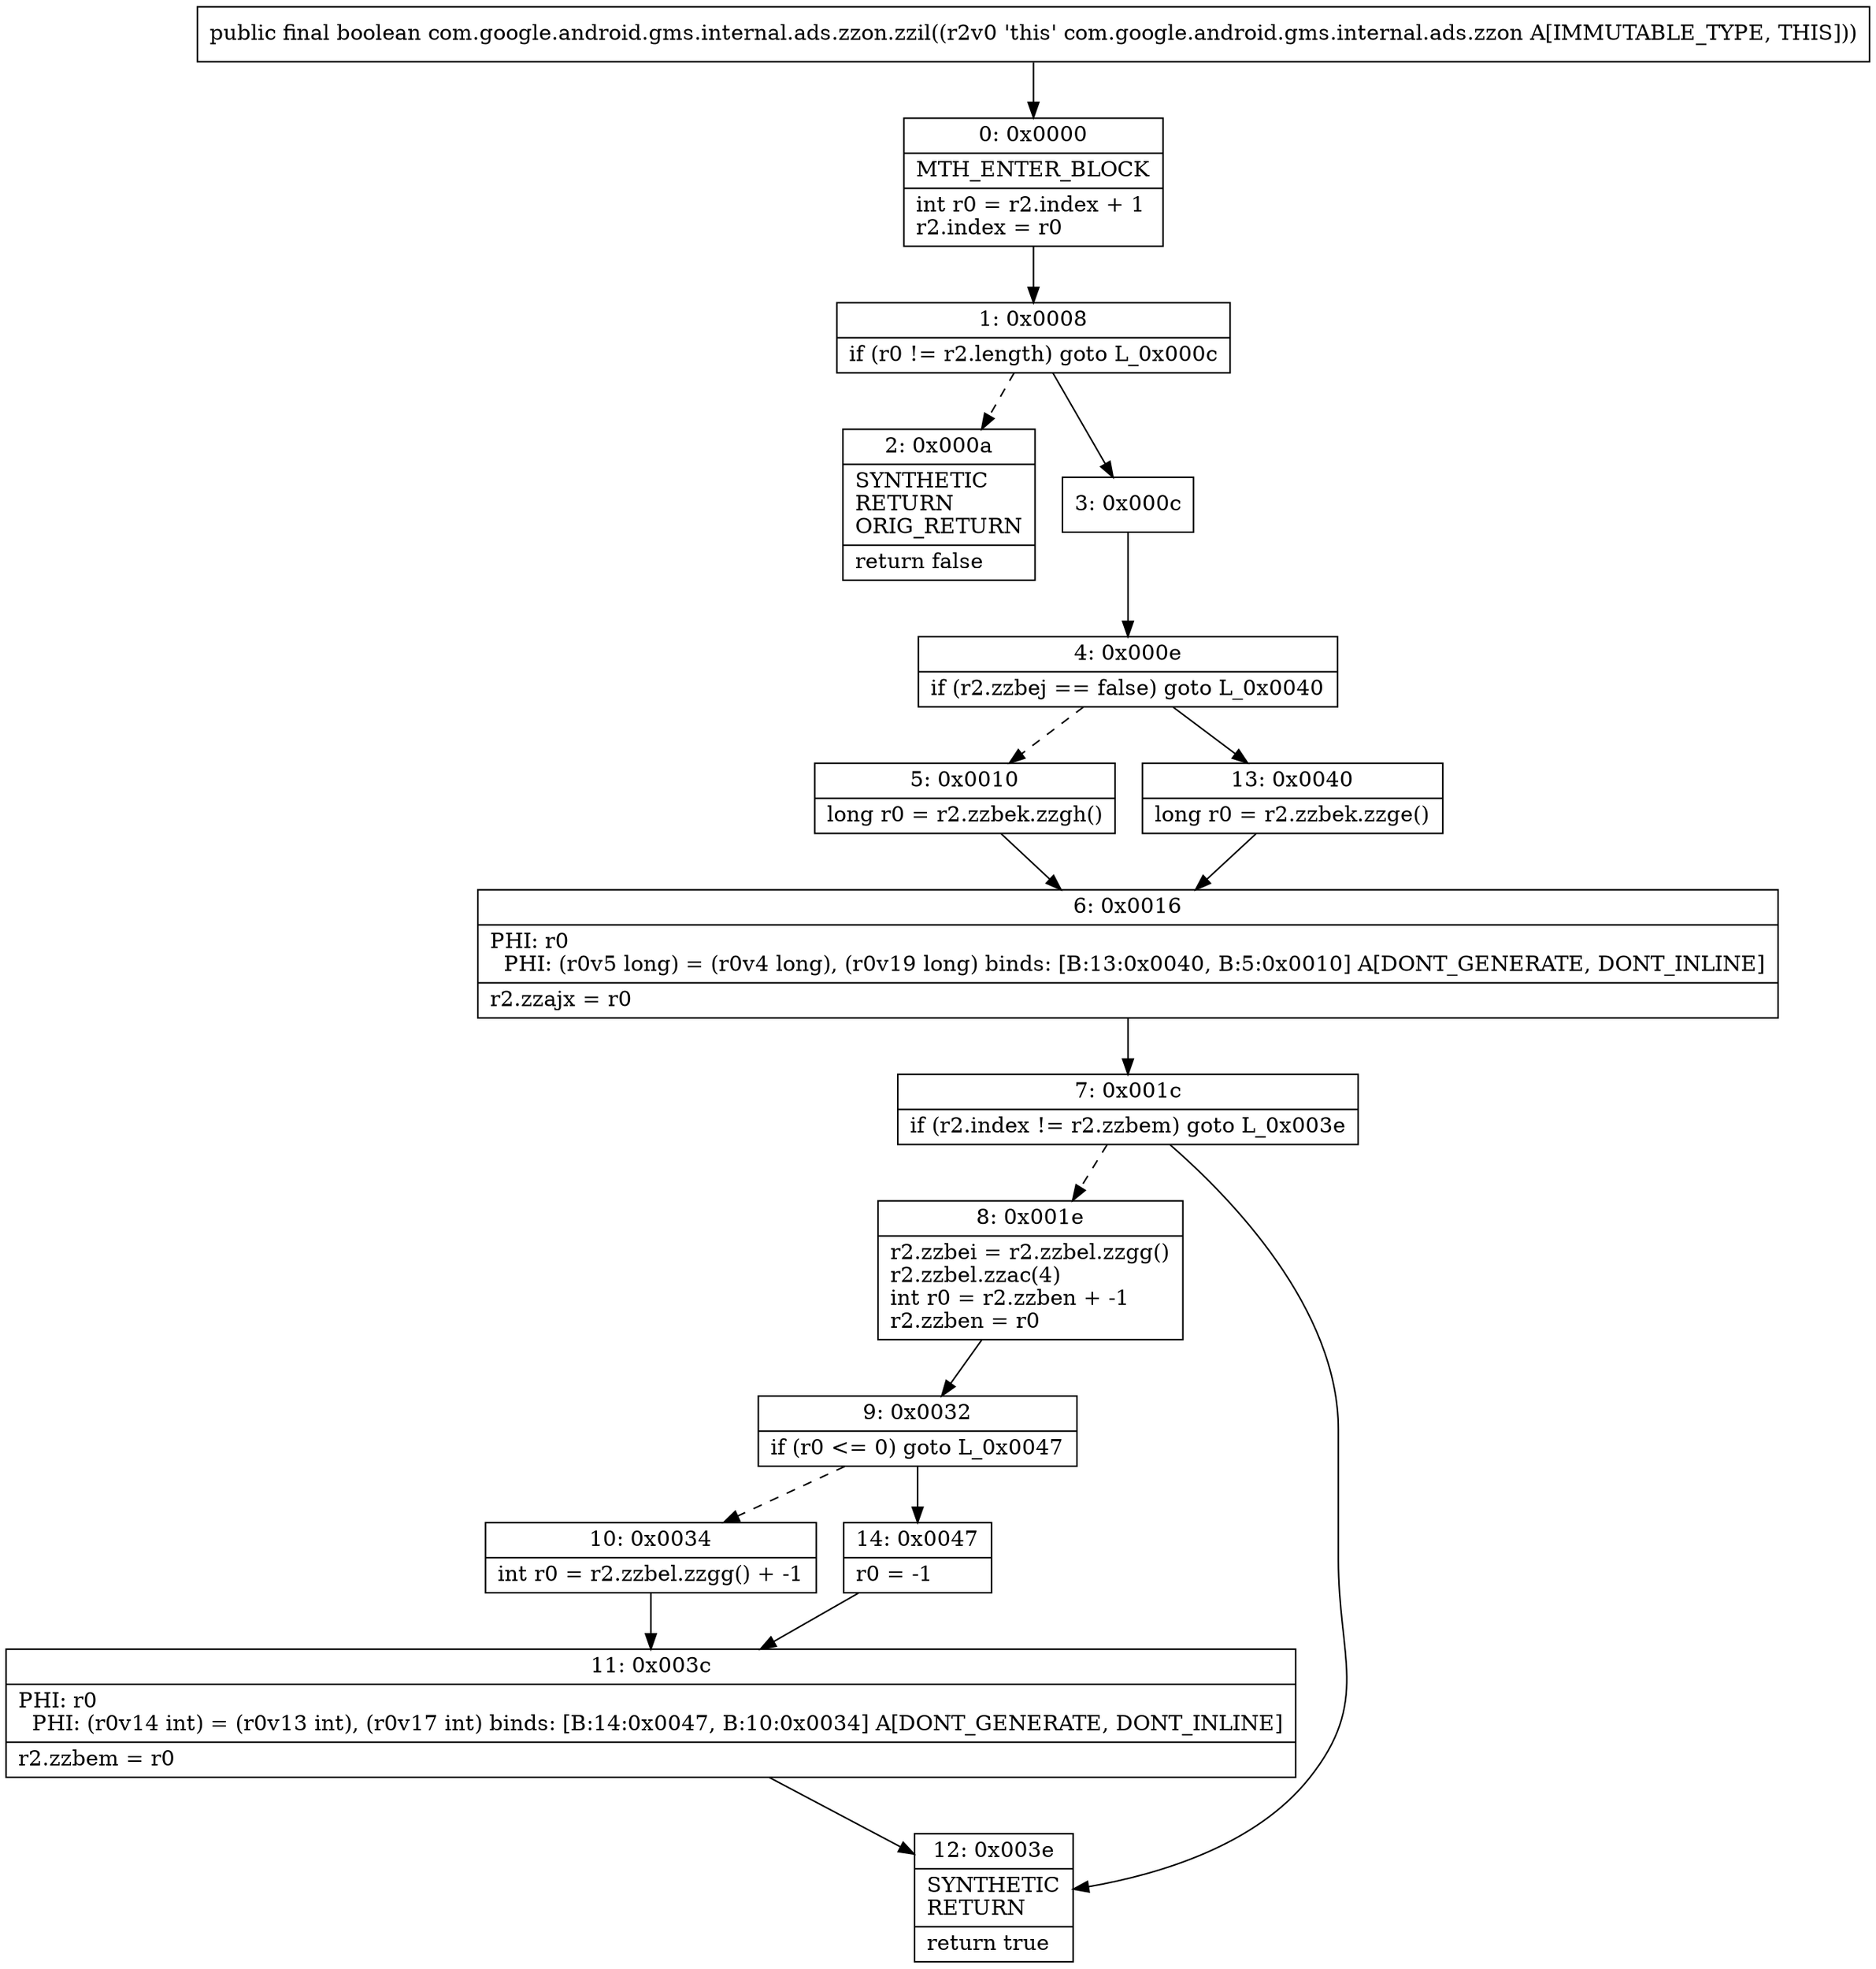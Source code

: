 digraph "CFG forcom.google.android.gms.internal.ads.zzon.zzil()Z" {
Node_0 [shape=record,label="{0\:\ 0x0000|MTH_ENTER_BLOCK\l|int r0 = r2.index + 1\lr2.index = r0\l}"];
Node_1 [shape=record,label="{1\:\ 0x0008|if (r0 != r2.length) goto L_0x000c\l}"];
Node_2 [shape=record,label="{2\:\ 0x000a|SYNTHETIC\lRETURN\lORIG_RETURN\l|return false\l}"];
Node_3 [shape=record,label="{3\:\ 0x000c}"];
Node_4 [shape=record,label="{4\:\ 0x000e|if (r2.zzbej == false) goto L_0x0040\l}"];
Node_5 [shape=record,label="{5\:\ 0x0010|long r0 = r2.zzbek.zzgh()\l}"];
Node_6 [shape=record,label="{6\:\ 0x0016|PHI: r0 \l  PHI: (r0v5 long) = (r0v4 long), (r0v19 long) binds: [B:13:0x0040, B:5:0x0010] A[DONT_GENERATE, DONT_INLINE]\l|r2.zzajx = r0\l}"];
Node_7 [shape=record,label="{7\:\ 0x001c|if (r2.index != r2.zzbem) goto L_0x003e\l}"];
Node_8 [shape=record,label="{8\:\ 0x001e|r2.zzbei = r2.zzbel.zzgg()\lr2.zzbel.zzac(4)\lint r0 = r2.zzben + \-1\lr2.zzben = r0\l}"];
Node_9 [shape=record,label="{9\:\ 0x0032|if (r0 \<= 0) goto L_0x0047\l}"];
Node_10 [shape=record,label="{10\:\ 0x0034|int r0 = r2.zzbel.zzgg() + \-1\l}"];
Node_11 [shape=record,label="{11\:\ 0x003c|PHI: r0 \l  PHI: (r0v14 int) = (r0v13 int), (r0v17 int) binds: [B:14:0x0047, B:10:0x0034] A[DONT_GENERATE, DONT_INLINE]\l|r2.zzbem = r0\l}"];
Node_12 [shape=record,label="{12\:\ 0x003e|SYNTHETIC\lRETURN\l|return true\l}"];
Node_13 [shape=record,label="{13\:\ 0x0040|long r0 = r2.zzbek.zzge()\l}"];
Node_14 [shape=record,label="{14\:\ 0x0047|r0 = \-1\l}"];
MethodNode[shape=record,label="{public final boolean com.google.android.gms.internal.ads.zzon.zzil((r2v0 'this' com.google.android.gms.internal.ads.zzon A[IMMUTABLE_TYPE, THIS])) }"];
MethodNode -> Node_0;
Node_0 -> Node_1;
Node_1 -> Node_2[style=dashed];
Node_1 -> Node_3;
Node_3 -> Node_4;
Node_4 -> Node_5[style=dashed];
Node_4 -> Node_13;
Node_5 -> Node_6;
Node_6 -> Node_7;
Node_7 -> Node_8[style=dashed];
Node_7 -> Node_12;
Node_8 -> Node_9;
Node_9 -> Node_10[style=dashed];
Node_9 -> Node_14;
Node_10 -> Node_11;
Node_11 -> Node_12;
Node_13 -> Node_6;
Node_14 -> Node_11;
}


